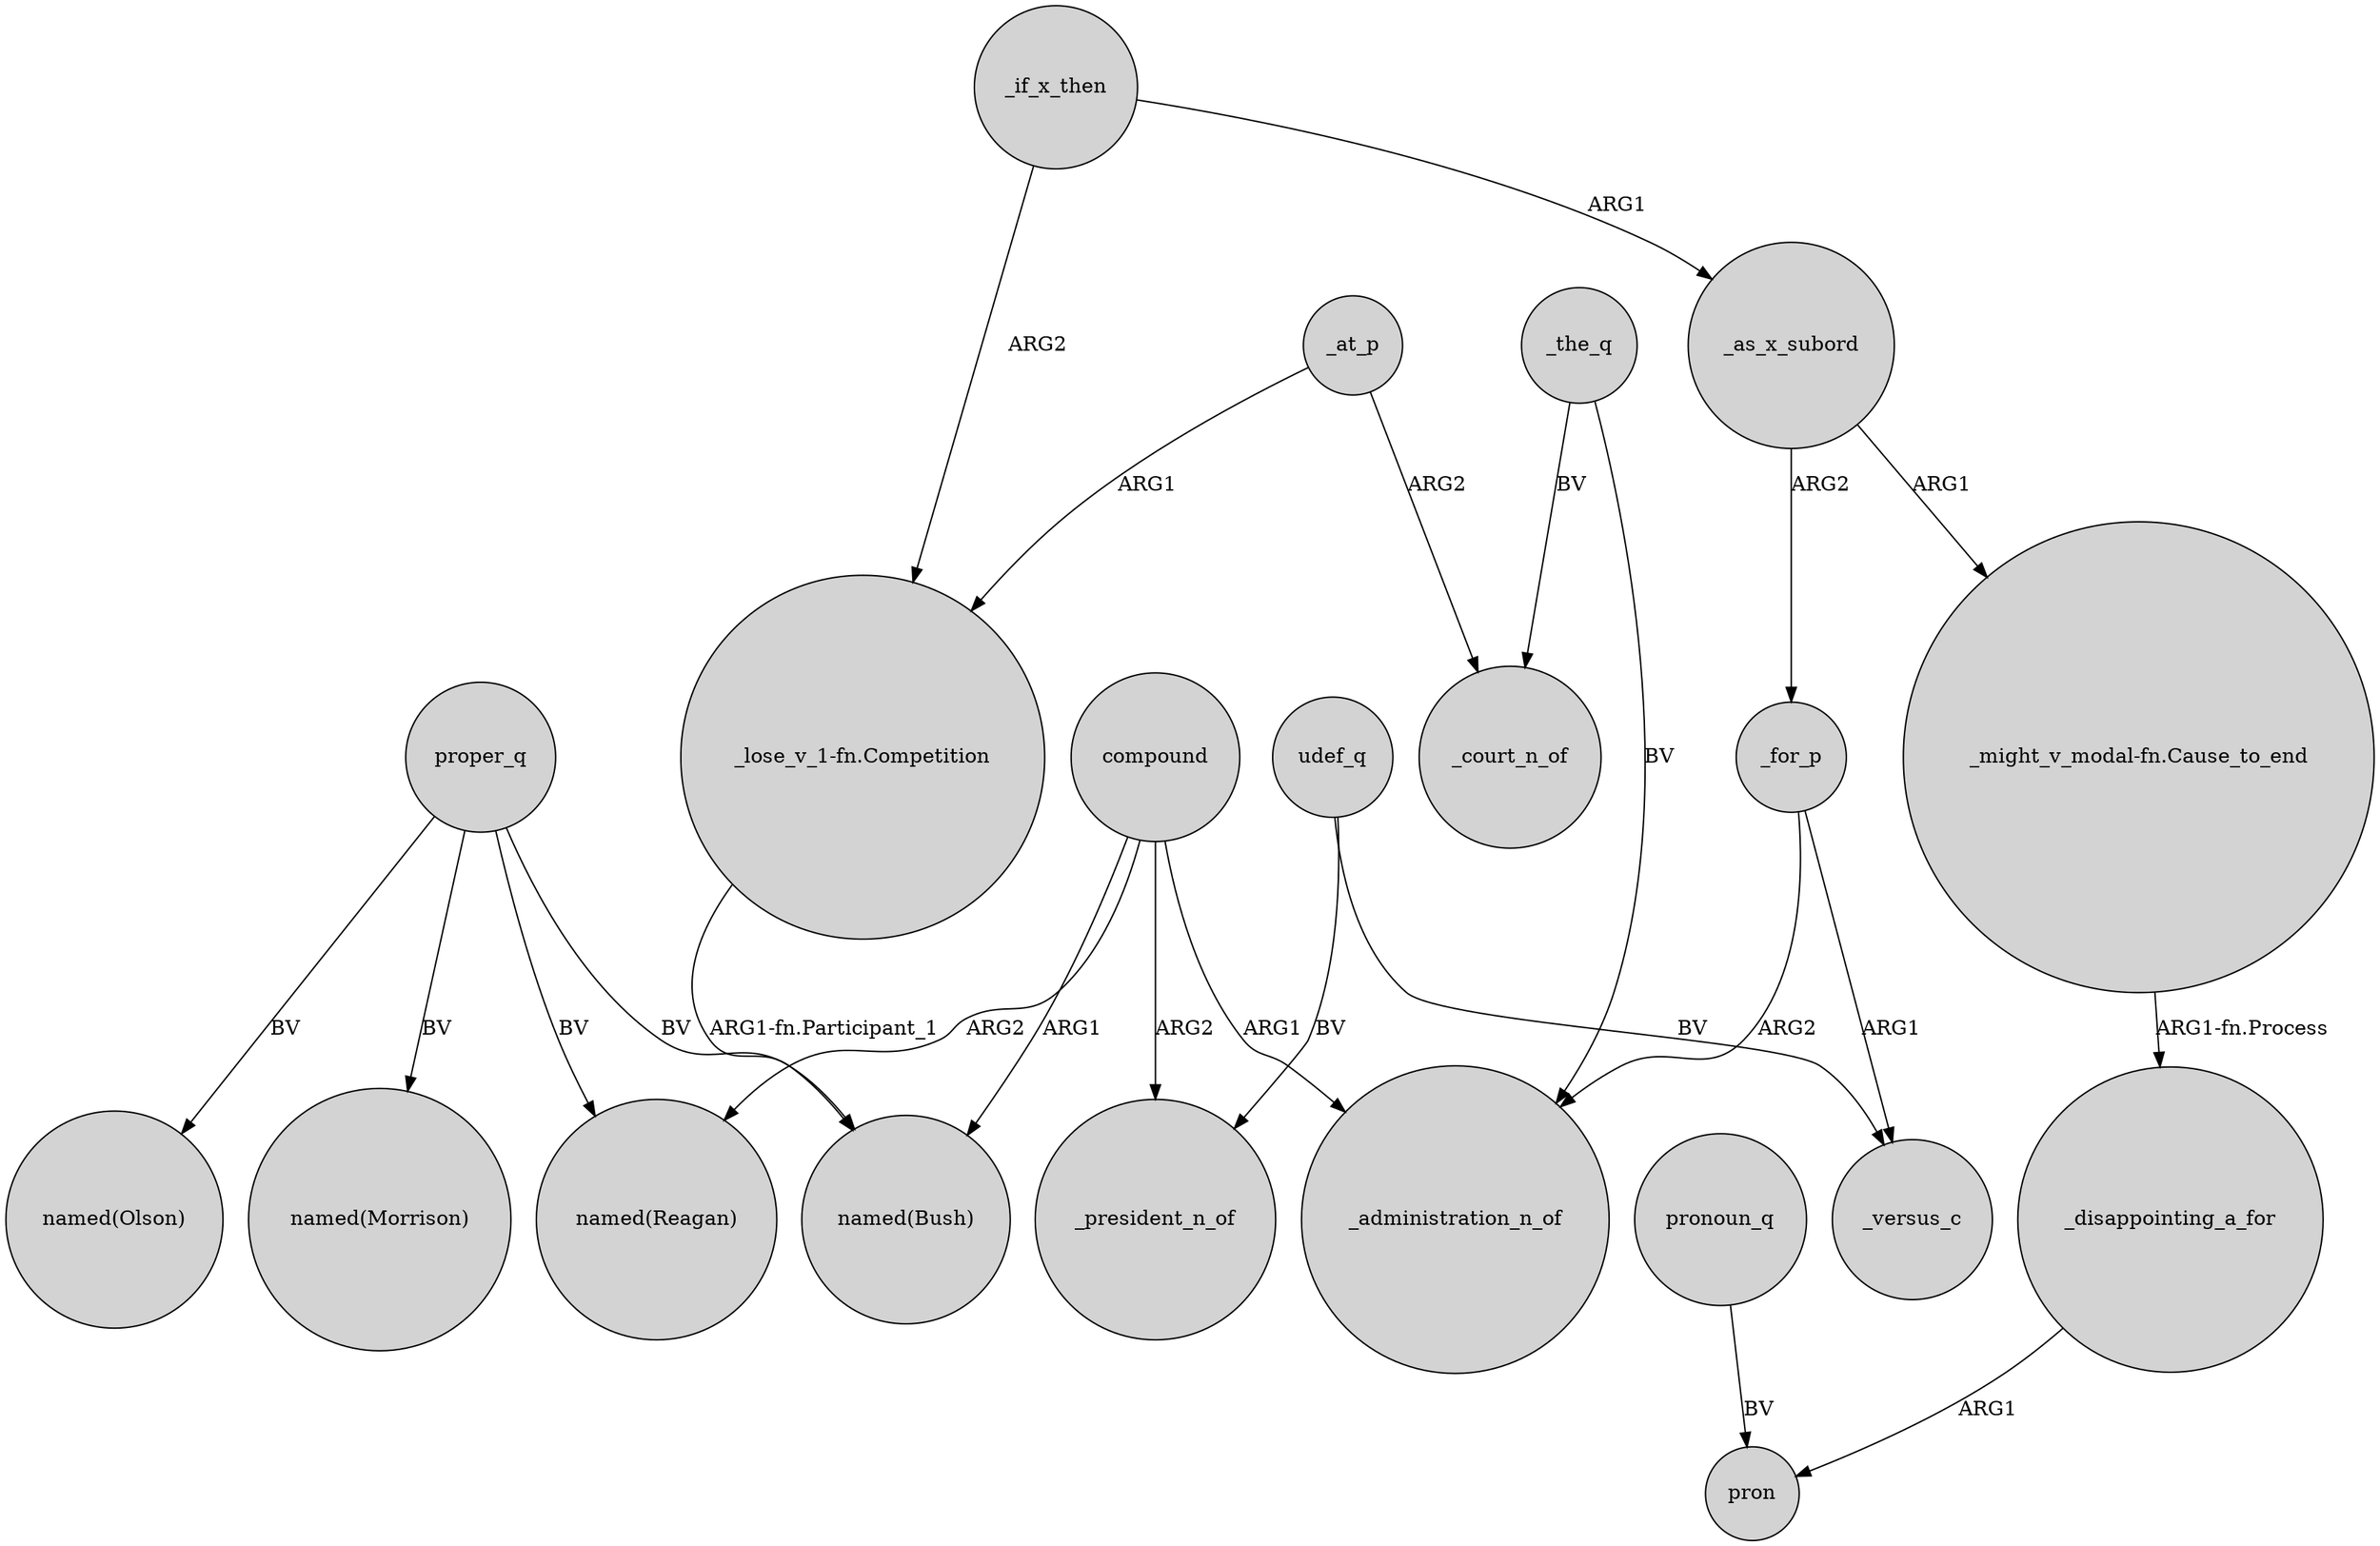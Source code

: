 digraph {
	node [shape=circle style=filled]
	proper_q -> "named(Olson)" [label=BV]
	compound -> _president_n_of [label=ARG2]
	"_might_v_modal-fn.Cause_to_end" -> _disappointing_a_for [label="ARG1-fn.Process"]
	_at_p -> _court_n_of [label=ARG2]
	_at_p -> "_lose_v_1-fn.Competition" [label=ARG1]
	_as_x_subord -> _for_p [label=ARG2]
	_for_p -> _administration_n_of [label=ARG2]
	compound -> _administration_n_of [label=ARG1]
	compound -> "named(Bush)" [label=ARG1]
	proper_q -> "named(Reagan)" [label=BV]
	_as_x_subord -> "_might_v_modal-fn.Cause_to_end" [label=ARG1]
	_if_x_then -> _as_x_subord [label=ARG1]
	pronoun_q -> pron [label=BV]
	proper_q -> "named(Bush)" [label=BV]
	"_lose_v_1-fn.Competition" -> "named(Bush)" [label="ARG1-fn.Participant_1"]
	proper_q -> "named(Morrison)" [label=BV]
	_disappointing_a_for -> pron [label=ARG1]
	_the_q -> _court_n_of [label=BV]
	compound -> "named(Reagan)" [label=ARG2]
	udef_q -> _versus_c [label=BV]
	_for_p -> _versus_c [label=ARG1]
	udef_q -> _president_n_of [label=BV]
	_the_q -> _administration_n_of [label=BV]
	_if_x_then -> "_lose_v_1-fn.Competition" [label=ARG2]
}
